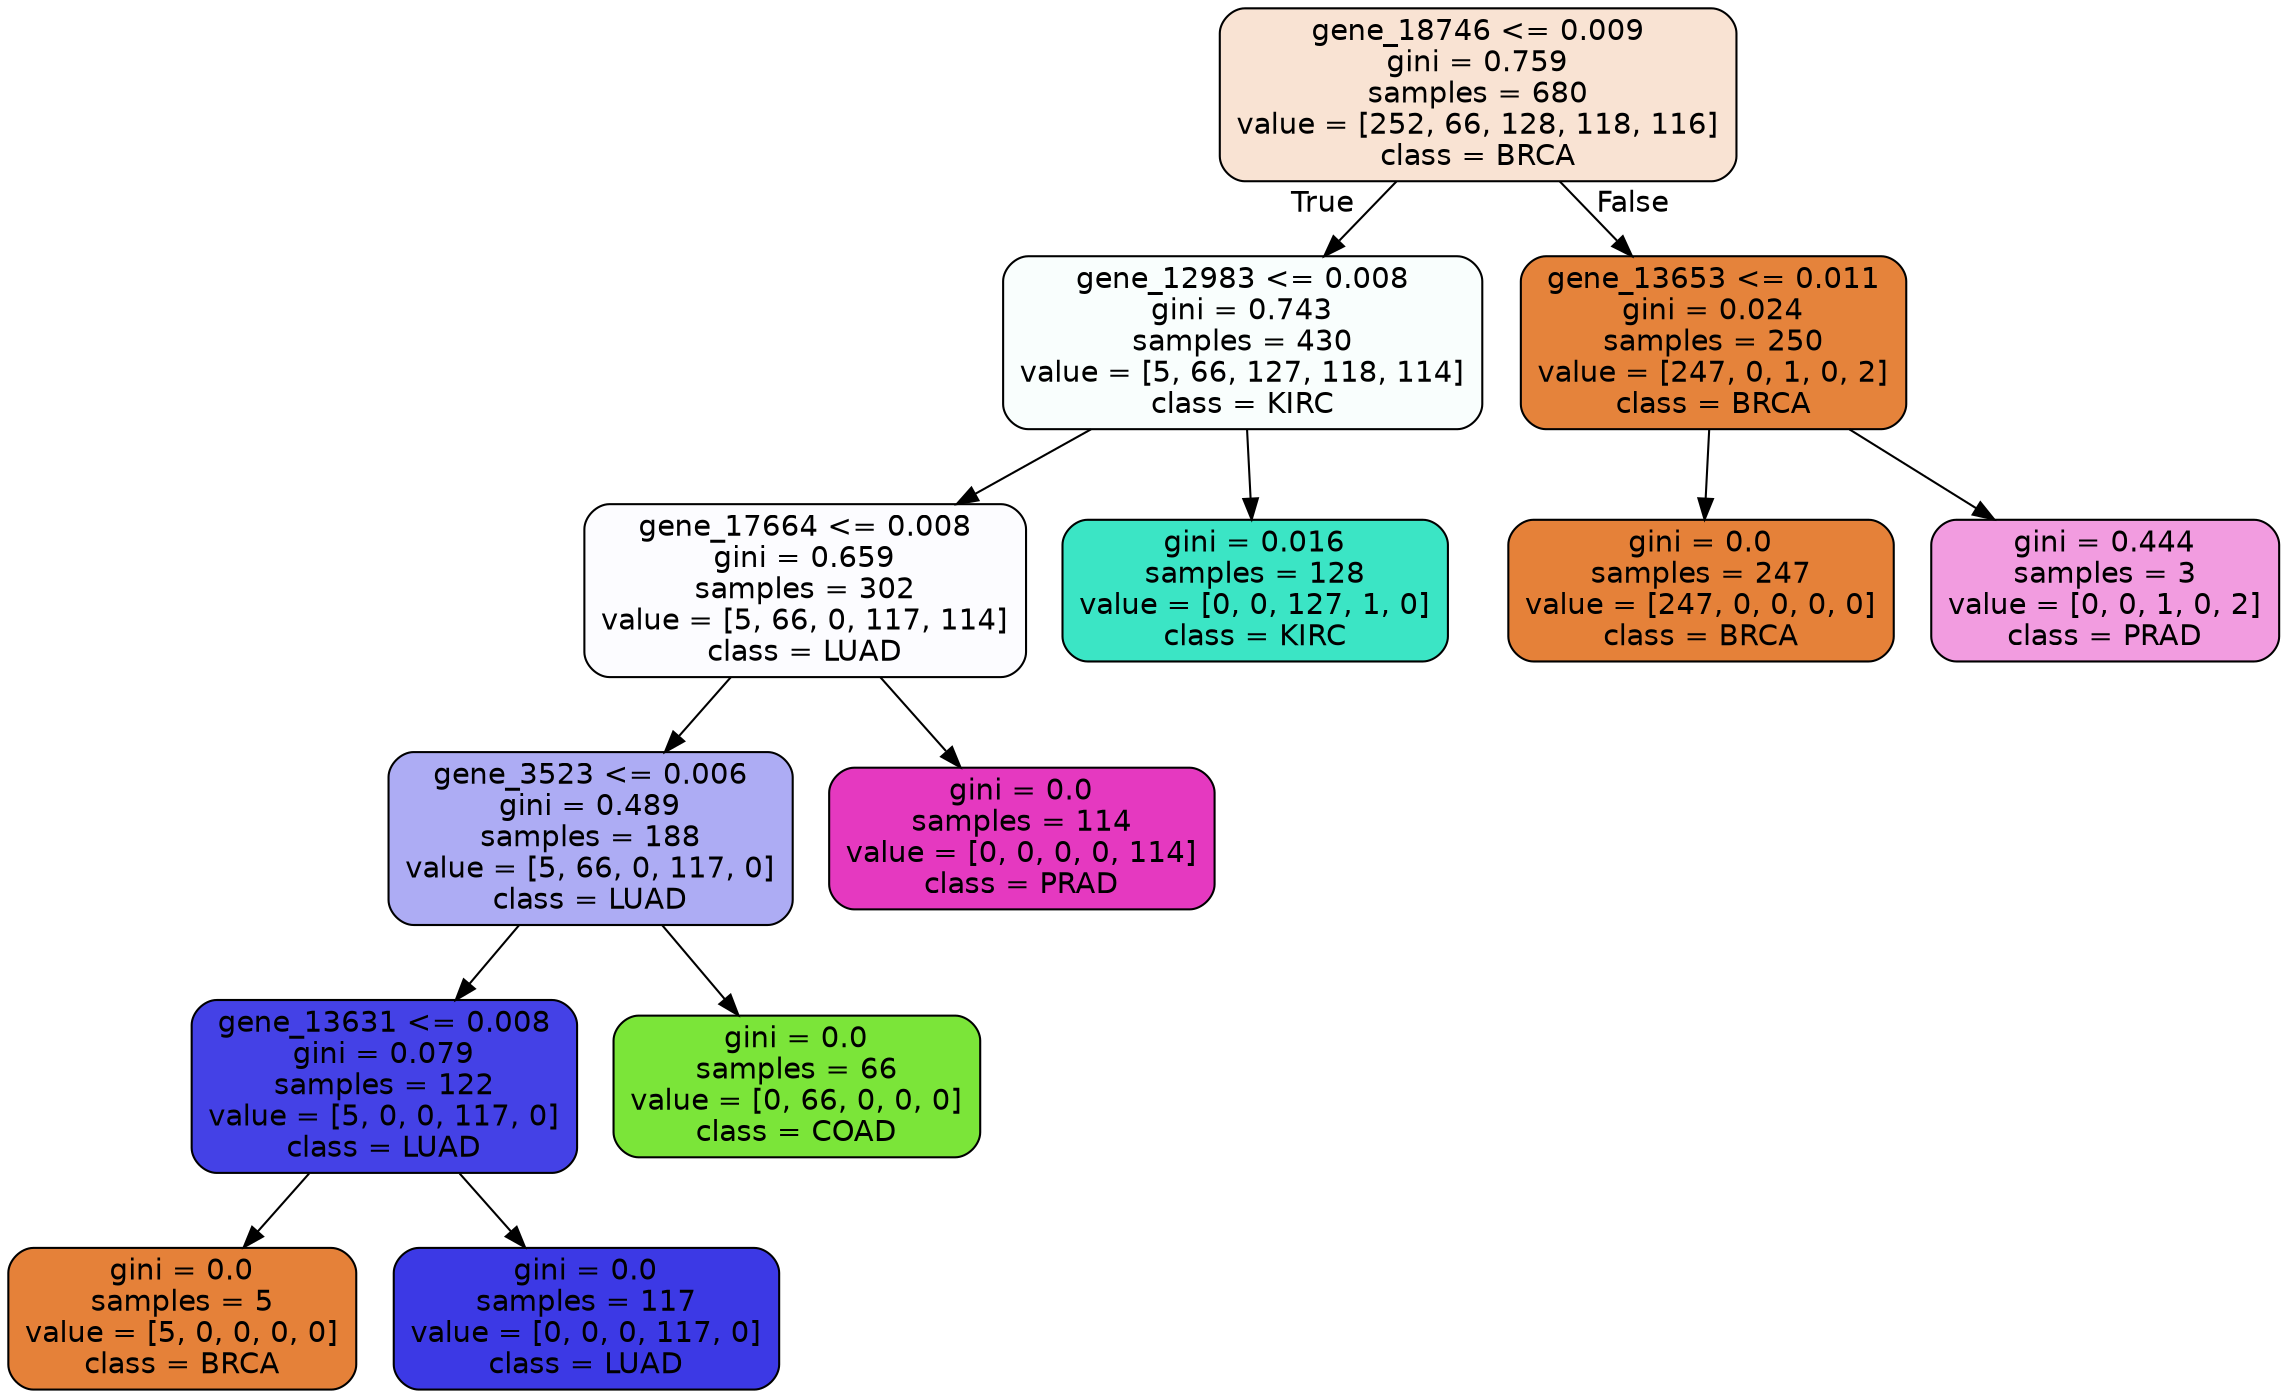 digraph Tree {
node [shape=box, style="filled, rounded", color="black", fontname=helvetica] ;
edge [fontname=helvetica] ;
0 [label="gene_18746 <= 0.009\ngini = 0.759\nsamples = 680\nvalue = [252, 66, 128, 118, 116]\nclass = BRCA", fillcolor="#f9e3d3"] ;
1 [label="gene_12983 <= 0.008\ngini = 0.743\nsamples = 430\nvalue = [5, 66, 127, 118, 114]\nclass = KIRC", fillcolor="#f9fefd"] ;
0 -> 1 [labeldistance=2.5, labelangle=45, headlabel="True"] ;
3 [label="gene_17664 <= 0.008\ngini = 0.659\nsamples = 302\nvalue = [5, 66, 0, 117, 114]\nclass = LUAD", fillcolor="#fcfcff"] ;
1 -> 3 ;
5 [label="gene_3523 <= 0.006\ngini = 0.489\nsamples = 188\nvalue = [5, 66, 0, 117, 0]\nclass = LUAD", fillcolor="#adacf4"] ;
3 -> 5 ;
7 [label="gene_13631 <= 0.008\ngini = 0.079\nsamples = 122\nvalue = [5, 0, 0, 117, 0]\nclass = LUAD", fillcolor="#4441e6"] ;
5 -> 7 ;
9 [label="gini = 0.0\nsamples = 5\nvalue = [5, 0, 0, 0, 0]\nclass = BRCA", fillcolor="#e58139"] ;
7 -> 9 ;
10 [label="gini = 0.0\nsamples = 117\nvalue = [0, 0, 0, 117, 0]\nclass = LUAD", fillcolor="#3c39e5"] ;
7 -> 10 ;
8 [label="gini = 0.0\nsamples = 66\nvalue = [0, 66, 0, 0, 0]\nclass = COAD", fillcolor="#7be539"] ;
5 -> 8 ;
6 [label="gini = 0.0\nsamples = 114\nvalue = [0, 0, 0, 0, 114]\nclass = PRAD", fillcolor="#e539c0"] ;
3 -> 6 ;
4 [label="gini = 0.016\nsamples = 128\nvalue = [0, 0, 127, 1, 0]\nclass = KIRC", fillcolor="#3be5c5"] ;
1 -> 4 ;
2 [label="gene_13653 <= 0.011\ngini = 0.024\nsamples = 250\nvalue = [247, 0, 1, 0, 2]\nclass = BRCA", fillcolor="#e5833b"] ;
0 -> 2 [labeldistance=2.5, labelangle=-45, headlabel="False"] ;
11 [label="gini = 0.0\nsamples = 247\nvalue = [247, 0, 0, 0, 0]\nclass = BRCA", fillcolor="#e58139"] ;
2 -> 11 ;
12 [label="gini = 0.444\nsamples = 3\nvalue = [0, 0, 1, 0, 2]\nclass = PRAD", fillcolor="#f29ce0"] ;
2 -> 12 ;
}